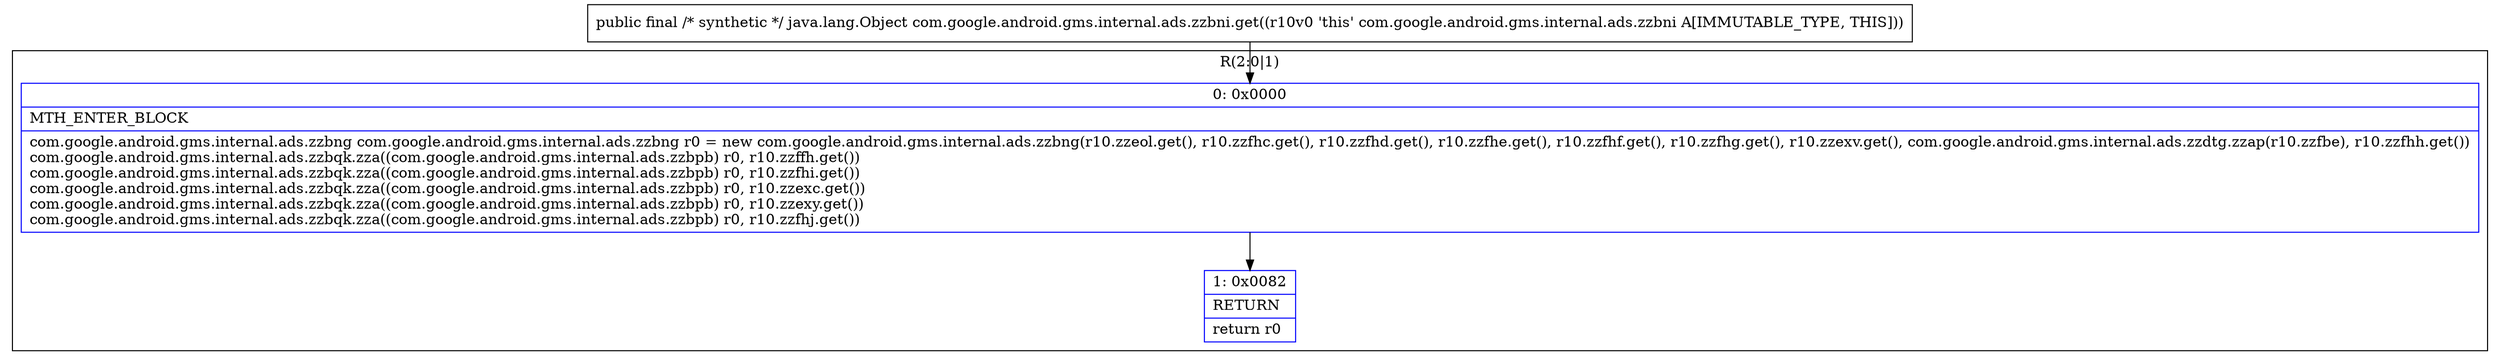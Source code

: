 digraph "CFG forcom.google.android.gms.internal.ads.zzbni.get()Ljava\/lang\/Object;" {
subgraph cluster_Region_1609881378 {
label = "R(2:0|1)";
node [shape=record,color=blue];
Node_0 [shape=record,label="{0\:\ 0x0000|MTH_ENTER_BLOCK\l|com.google.android.gms.internal.ads.zzbng com.google.android.gms.internal.ads.zzbng r0 = new com.google.android.gms.internal.ads.zzbng(r10.zzeol.get(), r10.zzfhc.get(), r10.zzfhd.get(), r10.zzfhe.get(), r10.zzfhf.get(), r10.zzfhg.get(), r10.zzexv.get(), com.google.android.gms.internal.ads.zzdtg.zzap(r10.zzfbe), r10.zzfhh.get())\lcom.google.android.gms.internal.ads.zzbqk.zza((com.google.android.gms.internal.ads.zzbpb) r0, r10.zzffh.get())\lcom.google.android.gms.internal.ads.zzbqk.zza((com.google.android.gms.internal.ads.zzbpb) r0, r10.zzfhi.get())\lcom.google.android.gms.internal.ads.zzbqk.zza((com.google.android.gms.internal.ads.zzbpb) r0, r10.zzexc.get())\lcom.google.android.gms.internal.ads.zzbqk.zza((com.google.android.gms.internal.ads.zzbpb) r0, r10.zzexy.get())\lcom.google.android.gms.internal.ads.zzbqk.zza((com.google.android.gms.internal.ads.zzbpb) r0, r10.zzfhj.get())\l}"];
Node_1 [shape=record,label="{1\:\ 0x0082|RETURN\l|return r0\l}"];
}
MethodNode[shape=record,label="{public final \/* synthetic *\/ java.lang.Object com.google.android.gms.internal.ads.zzbni.get((r10v0 'this' com.google.android.gms.internal.ads.zzbni A[IMMUTABLE_TYPE, THIS])) }"];
MethodNode -> Node_0;
Node_0 -> Node_1;
}

